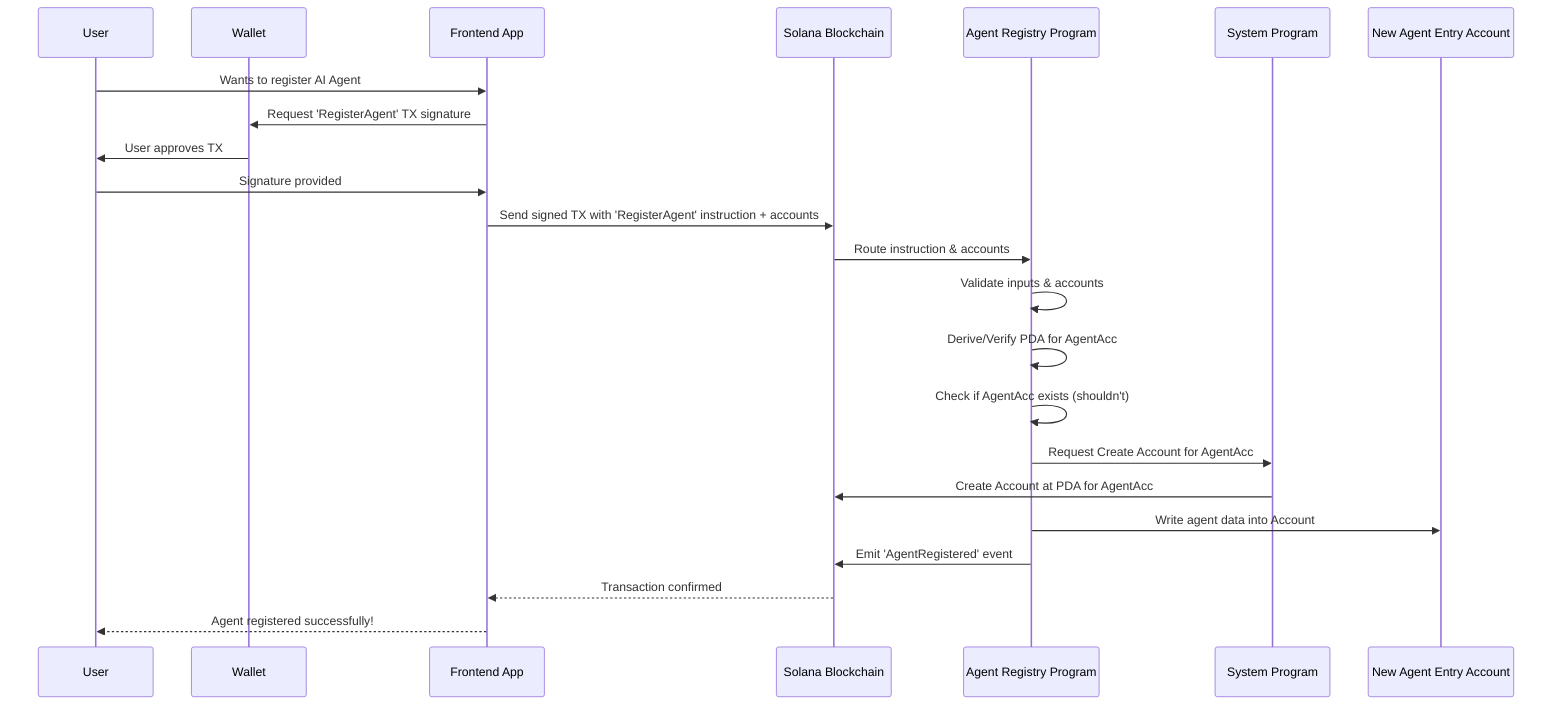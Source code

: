 sequenceDiagram
    participant User as User
    participant Wallet as Wallet
    participant App as Frontend App
    participant Solana as Solana Blockchain
    participant RegProg as Agent Registry Program
    participant SysProg as System Program
    participant AgentAcc as New Agent Entry Account

    User->>App: Wants to register AI Agent
    App->>Wallet: Request 'RegisterAgent' TX signature
    Wallet->>User: User approves TX
    User->>App: Signature provided
    App->>Solana: Send signed TX with 'RegisterAgent' instruction + accounts
    Solana->>RegProg: Route instruction & accounts
    RegProg->>RegProg: Validate inputs & accounts
    RegProg->>RegProg: Derive/Verify PDA for AgentAcc
    RegProg->>RegProg: Check if AgentAcc exists (shouldn't)
    RegProg->>SysProg: Request Create Account for AgentAcc
    SysProg->>Solana: Create Account at PDA for AgentAcc
    RegProg->>AgentAcc: Write agent data into Account
    RegProg->>Solana: Emit 'AgentRegistered' event
    Solana-->>App: Transaction confirmed
    App-->>User: Agent registered successfully!